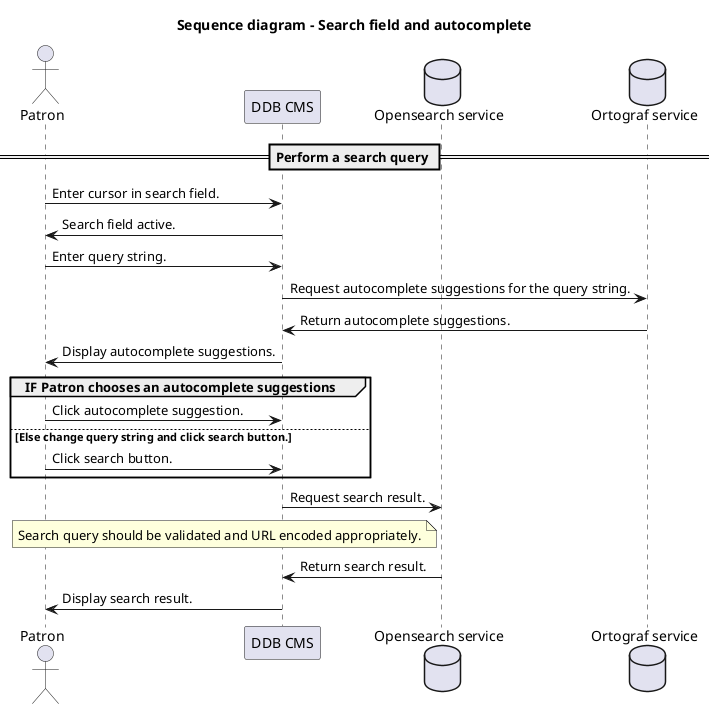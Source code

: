 @startuml
title Sequence diagram - Search field and autocomplete

    actor "Patron"
    participant "DDB CMS"
    database "Opensearch service"
    database "Ortograf service"

    == Perform a search query ==
    "Patron"->"DDB CMS": Enter cursor in search field.
    "DDB CMS"->"Patron": Search field active.
    "Patron"->"DDB CMS": Enter query string.
    "DDB CMS"->"Ortograf service": Request autocomplete suggestions for the query string.
    "Ortograf service"->"DDB CMS": Return autocomplete suggestions.
    "DDB CMS"->"Patron": Display autocomplete suggestions.
    group IF Patron chooses an autocomplete suggestions
        "Patron"->"DDB CMS": Click autocomplete suggestion.
        Else Else change query string and click search button.
            "Patron"->"DDB CMS": Click search button.
    end
    "DDB CMS"->"Opensearch service": Request search result.
    note left of "Opensearch service"
        Search query should be validated and URL encoded appropriately.
    end note
    "Opensearch service"->"DDB CMS": Return search result.
    "DDB CMS"->"Patron": Display search result.

@enduml